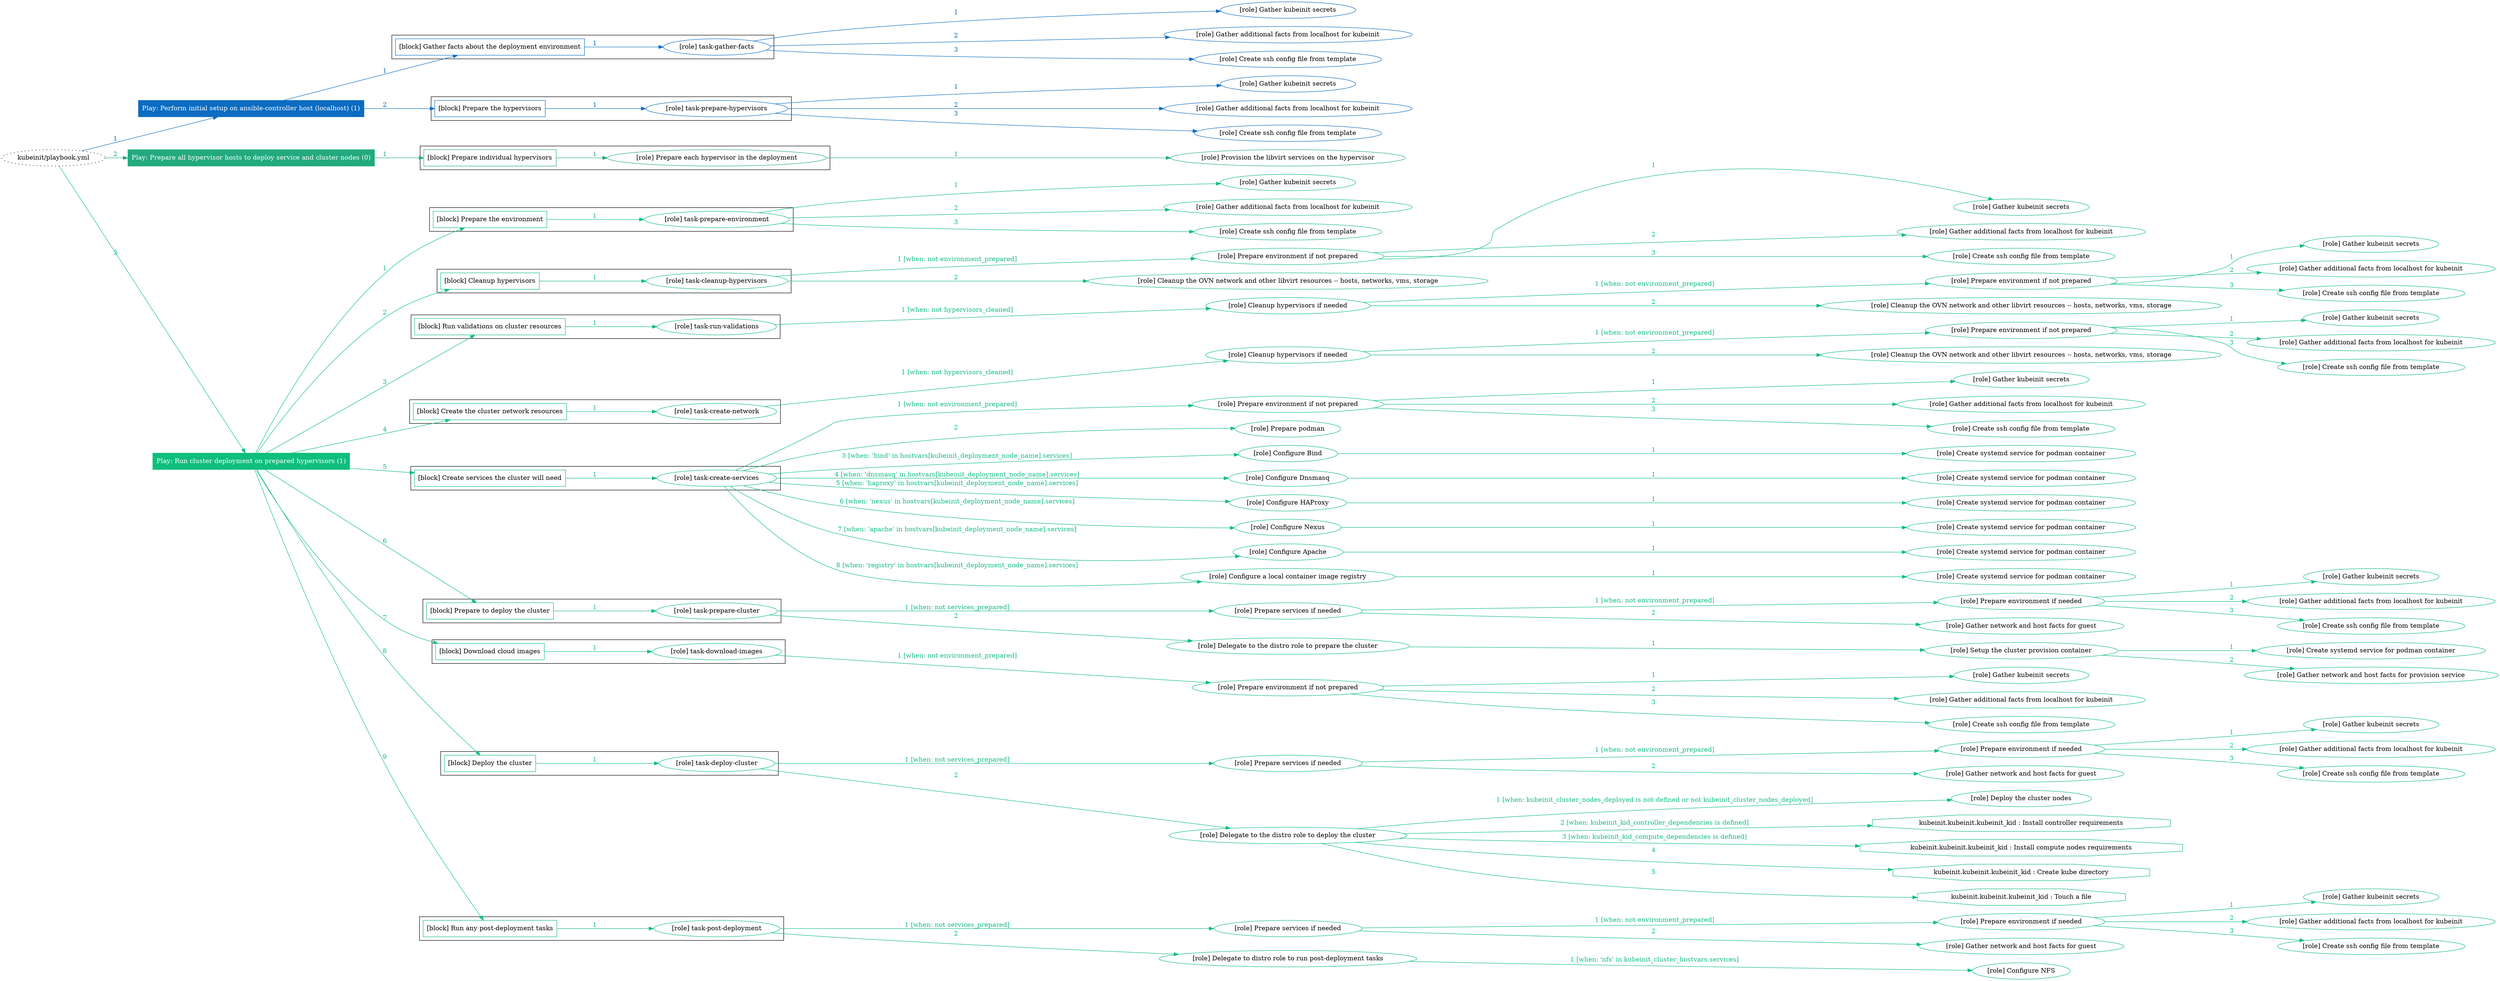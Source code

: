 digraph {
	graph [concentrate=true ordering=in rankdir=LR ratio=fill]
	edge [esep=5 sep=10]
	"kubeinit/playbook.yml" [URL="/home/runner/work/kubeinit/kubeinit/kubeinit/playbook.yml" id=playbook_f14eb1f1 style=dotted]
	play_48af3c39 [label="Play: Perform initial setup on ansible-controller host (localhost) (1)" URL="/home/runner/work/kubeinit/kubeinit/kubeinit/playbook.yml" color="#0b6cc1" fontcolor="#ffffff" id=play_48af3c39 shape=box style=filled tooltip=localhost]
	"kubeinit/playbook.yml" -> play_48af3c39 [label="1 " color="#0b6cc1" fontcolor="#0b6cc1" id=edge_6d6da45b labeltooltip="1 " tooltip="1 "]
	subgraph "Gather kubeinit secrets" {
		role_552d3a81 [label="[role] Gather kubeinit secrets" URL="/home/runner/.ansible/collections/ansible_collections/kubeinit/kubeinit/roles/kubeinit_prepare/tasks/gather_kubeinit_facts.yml" color="#0b6cc1" id=role_552d3a81 tooltip="Gather kubeinit secrets"]
	}
	subgraph "Gather additional facts from localhost for kubeinit" {
		role_bec39f4d [label="[role] Gather additional facts from localhost for kubeinit" URL="/home/runner/.ansible/collections/ansible_collections/kubeinit/kubeinit/roles/kubeinit_prepare/tasks/gather_kubeinit_facts.yml" color="#0b6cc1" id=role_bec39f4d tooltip="Gather additional facts from localhost for kubeinit"]
	}
	subgraph "Create ssh config file from template" {
		role_e557a1dc [label="[role] Create ssh config file from template" URL="/home/runner/.ansible/collections/ansible_collections/kubeinit/kubeinit/roles/kubeinit_prepare/tasks/gather_kubeinit_facts.yml" color="#0b6cc1" id=role_e557a1dc tooltip="Create ssh config file from template"]
	}
	subgraph "task-gather-facts" {
		role_39953e67 [label="[role] task-gather-facts" URL="/home/runner/work/kubeinit/kubeinit/kubeinit/playbook.yml" color="#0b6cc1" id=role_39953e67 tooltip="task-gather-facts"]
		role_39953e67 -> role_552d3a81 [label="1 " color="#0b6cc1" fontcolor="#0b6cc1" id=edge_35a3b4e6 labeltooltip="1 " tooltip="1 "]
		role_39953e67 -> role_bec39f4d [label="2 " color="#0b6cc1" fontcolor="#0b6cc1" id=edge_ab8dfa98 labeltooltip="2 " tooltip="2 "]
		role_39953e67 -> role_e557a1dc [label="3 " color="#0b6cc1" fontcolor="#0b6cc1" id=edge_471724c7 labeltooltip="3 " tooltip="3 "]
	}
	subgraph "Gather kubeinit secrets" {
		role_adbaeda9 [label="[role] Gather kubeinit secrets" URL="/home/runner/.ansible/collections/ansible_collections/kubeinit/kubeinit/roles/kubeinit_prepare/tasks/gather_kubeinit_facts.yml" color="#0b6cc1" id=role_adbaeda9 tooltip="Gather kubeinit secrets"]
	}
	subgraph "Gather additional facts from localhost for kubeinit" {
		role_aa76aba4 [label="[role] Gather additional facts from localhost for kubeinit" URL="/home/runner/.ansible/collections/ansible_collections/kubeinit/kubeinit/roles/kubeinit_prepare/tasks/gather_kubeinit_facts.yml" color="#0b6cc1" id=role_aa76aba4 tooltip="Gather additional facts from localhost for kubeinit"]
	}
	subgraph "Create ssh config file from template" {
		role_0e5ed97e [label="[role] Create ssh config file from template" URL="/home/runner/.ansible/collections/ansible_collections/kubeinit/kubeinit/roles/kubeinit_prepare/tasks/gather_kubeinit_facts.yml" color="#0b6cc1" id=role_0e5ed97e tooltip="Create ssh config file from template"]
	}
	subgraph "task-prepare-hypervisors" {
		role_bbb4166a [label="[role] task-prepare-hypervisors" URL="/home/runner/work/kubeinit/kubeinit/kubeinit/playbook.yml" color="#0b6cc1" id=role_bbb4166a tooltip="task-prepare-hypervisors"]
		role_bbb4166a -> role_adbaeda9 [label="1 " color="#0b6cc1" fontcolor="#0b6cc1" id=edge_614b5a1b labeltooltip="1 " tooltip="1 "]
		role_bbb4166a -> role_aa76aba4 [label="2 " color="#0b6cc1" fontcolor="#0b6cc1" id=edge_38879761 labeltooltip="2 " tooltip="2 "]
		role_bbb4166a -> role_0e5ed97e [label="3 " color="#0b6cc1" fontcolor="#0b6cc1" id=edge_d14663d6 labeltooltip="3 " tooltip="3 "]
	}
	subgraph "Play: Perform initial setup on ansible-controller host (localhost) (1)" {
		play_48af3c39 -> block_b9eae610 [label=1 color="#0b6cc1" fontcolor="#0b6cc1" id=edge_ec37f904 labeltooltip=1 tooltip=1]
		subgraph cluster_block_b9eae610 {
			block_b9eae610 [label="[block] Gather facts about the deployment environment" URL="/home/runner/work/kubeinit/kubeinit/kubeinit/playbook.yml" color="#0b6cc1" id=block_b9eae610 labeltooltip="Gather facts about the deployment environment" shape=box tooltip="Gather facts about the deployment environment"]
			block_b9eae610 -> role_39953e67 [label="1 " color="#0b6cc1" fontcolor="#0b6cc1" id=edge_7dfa8b52 labeltooltip="1 " tooltip="1 "]
		}
		play_48af3c39 -> block_46578445 [label=2 color="#0b6cc1" fontcolor="#0b6cc1" id=edge_1c68f332 labeltooltip=2 tooltip=2]
		subgraph cluster_block_46578445 {
			block_46578445 [label="[block] Prepare the hypervisors" URL="/home/runner/work/kubeinit/kubeinit/kubeinit/playbook.yml" color="#0b6cc1" id=block_46578445 labeltooltip="Prepare the hypervisors" shape=box tooltip="Prepare the hypervisors"]
			block_46578445 -> role_bbb4166a [label="1 " color="#0b6cc1" fontcolor="#0b6cc1" id=edge_d2da5189 labeltooltip="1 " tooltip="1 "]
		}
	}
	play_2e886056 [label="Play: Prepare all hypervisor hosts to deploy service and cluster nodes (0)" URL="/home/runner/work/kubeinit/kubeinit/kubeinit/playbook.yml" color="#22aa7e" fontcolor="#ffffff" id=play_2e886056 shape=box style=filled tooltip="Play: Prepare all hypervisor hosts to deploy service and cluster nodes (0)"]
	"kubeinit/playbook.yml" -> play_2e886056 [label="2 " color="#22aa7e" fontcolor="#22aa7e" id=edge_e0a6a0c9 labeltooltip="2 " tooltip="2 "]
	subgraph "Provision the libvirt services on the hypervisor" {
		role_b54f2f90 [label="[role] Provision the libvirt services on the hypervisor" URL="/home/runner/.ansible/collections/ansible_collections/kubeinit/kubeinit/roles/kubeinit_prepare/tasks/prepare_hypervisor.yml" color="#22aa7e" id=role_b54f2f90 tooltip="Provision the libvirt services on the hypervisor"]
	}
	subgraph "Prepare each hypervisor in the deployment" {
		role_d0e52ad6 [label="[role] Prepare each hypervisor in the deployment" URL="/home/runner/work/kubeinit/kubeinit/kubeinit/playbook.yml" color="#22aa7e" id=role_d0e52ad6 tooltip="Prepare each hypervisor in the deployment"]
		role_d0e52ad6 -> role_b54f2f90 [label="1 " color="#22aa7e" fontcolor="#22aa7e" id=edge_969763ea labeltooltip="1 " tooltip="1 "]
	}
	subgraph "Play: Prepare all hypervisor hosts to deploy service and cluster nodes (0)" {
		play_2e886056 -> block_13a3a65d [label=1 color="#22aa7e" fontcolor="#22aa7e" id=edge_f3ef7cdc labeltooltip=1 tooltip=1]
		subgraph cluster_block_13a3a65d {
			block_13a3a65d [label="[block] Prepare individual hypervisors" URL="/home/runner/work/kubeinit/kubeinit/kubeinit/playbook.yml" color="#22aa7e" id=block_13a3a65d labeltooltip="Prepare individual hypervisors" shape=box tooltip="Prepare individual hypervisors"]
			block_13a3a65d -> role_d0e52ad6 [label="1 " color="#22aa7e" fontcolor="#22aa7e" id=edge_672ff224 labeltooltip="1 " tooltip="1 "]
		}
	}
	play_2b02a682 [label="Play: Run cluster deployment on prepared hypervisors (1)" URL="/home/runner/work/kubeinit/kubeinit/kubeinit/playbook.yml" color="#0ebe7d" fontcolor="#ffffff" id=play_2b02a682 shape=box style=filled tooltip=localhost]
	"kubeinit/playbook.yml" -> play_2b02a682 [label="3 " color="#0ebe7d" fontcolor="#0ebe7d" id=edge_007fe13b labeltooltip="3 " tooltip="3 "]
	subgraph "Gather kubeinit secrets" {
		role_d329b011 [label="[role] Gather kubeinit secrets" URL="/home/runner/.ansible/collections/ansible_collections/kubeinit/kubeinit/roles/kubeinit_prepare/tasks/gather_kubeinit_facts.yml" color="#0ebe7d" id=role_d329b011 tooltip="Gather kubeinit secrets"]
	}
	subgraph "Gather additional facts from localhost for kubeinit" {
		role_a40b26e2 [label="[role] Gather additional facts from localhost for kubeinit" URL="/home/runner/.ansible/collections/ansible_collections/kubeinit/kubeinit/roles/kubeinit_prepare/tasks/gather_kubeinit_facts.yml" color="#0ebe7d" id=role_a40b26e2 tooltip="Gather additional facts from localhost for kubeinit"]
	}
	subgraph "Create ssh config file from template" {
		role_b9c8a4ae [label="[role] Create ssh config file from template" URL="/home/runner/.ansible/collections/ansible_collections/kubeinit/kubeinit/roles/kubeinit_prepare/tasks/gather_kubeinit_facts.yml" color="#0ebe7d" id=role_b9c8a4ae tooltip="Create ssh config file from template"]
	}
	subgraph "task-prepare-environment" {
		role_25f1e3f9 [label="[role] task-prepare-environment" URL="/home/runner/work/kubeinit/kubeinit/kubeinit/playbook.yml" color="#0ebe7d" id=role_25f1e3f9 tooltip="task-prepare-environment"]
		role_25f1e3f9 -> role_d329b011 [label="1 " color="#0ebe7d" fontcolor="#0ebe7d" id=edge_ee2057f3 labeltooltip="1 " tooltip="1 "]
		role_25f1e3f9 -> role_a40b26e2 [label="2 " color="#0ebe7d" fontcolor="#0ebe7d" id=edge_8207985d labeltooltip="2 " tooltip="2 "]
		role_25f1e3f9 -> role_b9c8a4ae [label="3 " color="#0ebe7d" fontcolor="#0ebe7d" id=edge_c8dfeff5 labeltooltip="3 " tooltip="3 "]
	}
	subgraph "Gather kubeinit secrets" {
		role_e22d4c45 [label="[role] Gather kubeinit secrets" URL="/home/runner/.ansible/collections/ansible_collections/kubeinit/kubeinit/roles/kubeinit_prepare/tasks/gather_kubeinit_facts.yml" color="#0ebe7d" id=role_e22d4c45 tooltip="Gather kubeinit secrets"]
	}
	subgraph "Gather additional facts from localhost for kubeinit" {
		role_ca1d4aef [label="[role] Gather additional facts from localhost for kubeinit" URL="/home/runner/.ansible/collections/ansible_collections/kubeinit/kubeinit/roles/kubeinit_prepare/tasks/gather_kubeinit_facts.yml" color="#0ebe7d" id=role_ca1d4aef tooltip="Gather additional facts from localhost for kubeinit"]
	}
	subgraph "Create ssh config file from template" {
		role_6c43b017 [label="[role] Create ssh config file from template" URL="/home/runner/.ansible/collections/ansible_collections/kubeinit/kubeinit/roles/kubeinit_prepare/tasks/gather_kubeinit_facts.yml" color="#0ebe7d" id=role_6c43b017 tooltip="Create ssh config file from template"]
	}
	subgraph "Prepare environment if not prepared" {
		role_8a70a18d [label="[role] Prepare environment if not prepared" URL="/home/runner/.ansible/collections/ansible_collections/kubeinit/kubeinit/roles/kubeinit_prepare/tasks/cleanup_hypervisors.yml" color="#0ebe7d" id=role_8a70a18d tooltip="Prepare environment if not prepared"]
		role_8a70a18d -> role_e22d4c45 [label="1 " color="#0ebe7d" fontcolor="#0ebe7d" id=edge_cee9d5e4 labeltooltip="1 " tooltip="1 "]
		role_8a70a18d -> role_ca1d4aef [label="2 " color="#0ebe7d" fontcolor="#0ebe7d" id=edge_ba90cfe2 labeltooltip="2 " tooltip="2 "]
		role_8a70a18d -> role_6c43b017 [label="3 " color="#0ebe7d" fontcolor="#0ebe7d" id=edge_b1bb99fa labeltooltip="3 " tooltip="3 "]
	}
	subgraph "Cleanup the OVN network and other libvirt resources -- hosts, networks, vms, storage" {
		role_42339666 [label="[role] Cleanup the OVN network and other libvirt resources -- hosts, networks, vms, storage" URL="/home/runner/.ansible/collections/ansible_collections/kubeinit/kubeinit/roles/kubeinit_prepare/tasks/cleanup_hypervisors.yml" color="#0ebe7d" id=role_42339666 tooltip="Cleanup the OVN network and other libvirt resources -- hosts, networks, vms, storage"]
	}
	subgraph "task-cleanup-hypervisors" {
		role_6ebc406d [label="[role] task-cleanup-hypervisors" URL="/home/runner/work/kubeinit/kubeinit/kubeinit/playbook.yml" color="#0ebe7d" id=role_6ebc406d tooltip="task-cleanup-hypervisors"]
		role_6ebc406d -> role_8a70a18d [label="1 [when: not environment_prepared]" color="#0ebe7d" fontcolor="#0ebe7d" id=edge_393982d8 labeltooltip="1 [when: not environment_prepared]" tooltip="1 [when: not environment_prepared]"]
		role_6ebc406d -> role_42339666 [label="2 " color="#0ebe7d" fontcolor="#0ebe7d" id=edge_945a2b07 labeltooltip="2 " tooltip="2 "]
	}
	subgraph "Gather kubeinit secrets" {
		role_7278956d [label="[role] Gather kubeinit secrets" URL="/home/runner/.ansible/collections/ansible_collections/kubeinit/kubeinit/roles/kubeinit_prepare/tasks/gather_kubeinit_facts.yml" color="#0ebe7d" id=role_7278956d tooltip="Gather kubeinit secrets"]
	}
	subgraph "Gather additional facts from localhost for kubeinit" {
		role_fabd4686 [label="[role] Gather additional facts from localhost for kubeinit" URL="/home/runner/.ansible/collections/ansible_collections/kubeinit/kubeinit/roles/kubeinit_prepare/tasks/gather_kubeinit_facts.yml" color="#0ebe7d" id=role_fabd4686 tooltip="Gather additional facts from localhost for kubeinit"]
	}
	subgraph "Create ssh config file from template" {
		role_4888cc5e [label="[role] Create ssh config file from template" URL="/home/runner/.ansible/collections/ansible_collections/kubeinit/kubeinit/roles/kubeinit_prepare/tasks/gather_kubeinit_facts.yml" color="#0ebe7d" id=role_4888cc5e tooltip="Create ssh config file from template"]
	}
	subgraph "Prepare environment if not prepared" {
		role_6451818e [label="[role] Prepare environment if not prepared" URL="/home/runner/.ansible/collections/ansible_collections/kubeinit/kubeinit/roles/kubeinit_prepare/tasks/cleanup_hypervisors.yml" color="#0ebe7d" id=role_6451818e tooltip="Prepare environment if not prepared"]
		role_6451818e -> role_7278956d [label="1 " color="#0ebe7d" fontcolor="#0ebe7d" id=edge_10b1d29f labeltooltip="1 " tooltip="1 "]
		role_6451818e -> role_fabd4686 [label="2 " color="#0ebe7d" fontcolor="#0ebe7d" id=edge_adfb82f6 labeltooltip="2 " tooltip="2 "]
		role_6451818e -> role_4888cc5e [label="3 " color="#0ebe7d" fontcolor="#0ebe7d" id=edge_49645927 labeltooltip="3 " tooltip="3 "]
	}
	subgraph "Cleanup the OVN network and other libvirt resources -- hosts, networks, vms, storage" {
		role_f3885788 [label="[role] Cleanup the OVN network and other libvirt resources -- hosts, networks, vms, storage" URL="/home/runner/.ansible/collections/ansible_collections/kubeinit/kubeinit/roles/kubeinit_prepare/tasks/cleanup_hypervisors.yml" color="#0ebe7d" id=role_f3885788 tooltip="Cleanup the OVN network and other libvirt resources -- hosts, networks, vms, storage"]
	}
	subgraph "Cleanup hypervisors if needed" {
		role_aa9cb26e [label="[role] Cleanup hypervisors if needed" URL="/home/runner/.ansible/collections/ansible_collections/kubeinit/kubeinit/roles/kubeinit_validations/tasks/main.yml" color="#0ebe7d" id=role_aa9cb26e tooltip="Cleanup hypervisors if needed"]
		role_aa9cb26e -> role_6451818e [label="1 [when: not environment_prepared]" color="#0ebe7d" fontcolor="#0ebe7d" id=edge_695363b6 labeltooltip="1 [when: not environment_prepared]" tooltip="1 [when: not environment_prepared]"]
		role_aa9cb26e -> role_f3885788 [label="2 " color="#0ebe7d" fontcolor="#0ebe7d" id=edge_887e796a labeltooltip="2 " tooltip="2 "]
	}
	subgraph "task-run-validations" {
		role_eaf00330 [label="[role] task-run-validations" URL="/home/runner/work/kubeinit/kubeinit/kubeinit/playbook.yml" color="#0ebe7d" id=role_eaf00330 tooltip="task-run-validations"]
		role_eaf00330 -> role_aa9cb26e [label="1 [when: not hypervisors_cleaned]" color="#0ebe7d" fontcolor="#0ebe7d" id=edge_ebf55e36 labeltooltip="1 [when: not hypervisors_cleaned]" tooltip="1 [when: not hypervisors_cleaned]"]
	}
	subgraph "Gather kubeinit secrets" {
		role_4cc755c5 [label="[role] Gather kubeinit secrets" URL="/home/runner/.ansible/collections/ansible_collections/kubeinit/kubeinit/roles/kubeinit_prepare/tasks/gather_kubeinit_facts.yml" color="#0ebe7d" id=role_4cc755c5 tooltip="Gather kubeinit secrets"]
	}
	subgraph "Gather additional facts from localhost for kubeinit" {
		role_056dcfe4 [label="[role] Gather additional facts from localhost for kubeinit" URL="/home/runner/.ansible/collections/ansible_collections/kubeinit/kubeinit/roles/kubeinit_prepare/tasks/gather_kubeinit_facts.yml" color="#0ebe7d" id=role_056dcfe4 tooltip="Gather additional facts from localhost for kubeinit"]
	}
	subgraph "Create ssh config file from template" {
		role_bbdea101 [label="[role] Create ssh config file from template" URL="/home/runner/.ansible/collections/ansible_collections/kubeinit/kubeinit/roles/kubeinit_prepare/tasks/gather_kubeinit_facts.yml" color="#0ebe7d" id=role_bbdea101 tooltip="Create ssh config file from template"]
	}
	subgraph "Prepare environment if not prepared" {
		role_4e507389 [label="[role] Prepare environment if not prepared" URL="/home/runner/.ansible/collections/ansible_collections/kubeinit/kubeinit/roles/kubeinit_prepare/tasks/cleanup_hypervisors.yml" color="#0ebe7d" id=role_4e507389 tooltip="Prepare environment if not prepared"]
		role_4e507389 -> role_4cc755c5 [label="1 " color="#0ebe7d" fontcolor="#0ebe7d" id=edge_49bd6aea labeltooltip="1 " tooltip="1 "]
		role_4e507389 -> role_056dcfe4 [label="2 " color="#0ebe7d" fontcolor="#0ebe7d" id=edge_d01d110f labeltooltip="2 " tooltip="2 "]
		role_4e507389 -> role_bbdea101 [label="3 " color="#0ebe7d" fontcolor="#0ebe7d" id=edge_dd4daadb labeltooltip="3 " tooltip="3 "]
	}
	subgraph "Cleanup the OVN network and other libvirt resources -- hosts, networks, vms, storage" {
		role_0ff24ca3 [label="[role] Cleanup the OVN network and other libvirt resources -- hosts, networks, vms, storage" URL="/home/runner/.ansible/collections/ansible_collections/kubeinit/kubeinit/roles/kubeinit_prepare/tasks/cleanup_hypervisors.yml" color="#0ebe7d" id=role_0ff24ca3 tooltip="Cleanup the OVN network and other libvirt resources -- hosts, networks, vms, storage"]
	}
	subgraph "Cleanup hypervisors if needed" {
		role_f074ea12 [label="[role] Cleanup hypervisors if needed" URL="/home/runner/.ansible/collections/ansible_collections/kubeinit/kubeinit/roles/kubeinit_libvirt/tasks/create_network.yml" color="#0ebe7d" id=role_f074ea12 tooltip="Cleanup hypervisors if needed"]
		role_f074ea12 -> role_4e507389 [label="1 [when: not environment_prepared]" color="#0ebe7d" fontcolor="#0ebe7d" id=edge_a3a52dd0 labeltooltip="1 [when: not environment_prepared]" tooltip="1 [when: not environment_prepared]"]
		role_f074ea12 -> role_0ff24ca3 [label="2 " color="#0ebe7d" fontcolor="#0ebe7d" id=edge_97b9b2ff labeltooltip="2 " tooltip="2 "]
	}
	subgraph "task-create-network" {
		role_69987efd [label="[role] task-create-network" URL="/home/runner/work/kubeinit/kubeinit/kubeinit/playbook.yml" color="#0ebe7d" id=role_69987efd tooltip="task-create-network"]
		role_69987efd -> role_f074ea12 [label="1 [when: not hypervisors_cleaned]" color="#0ebe7d" fontcolor="#0ebe7d" id=edge_718976df labeltooltip="1 [when: not hypervisors_cleaned]" tooltip="1 [when: not hypervisors_cleaned]"]
	}
	subgraph "Gather kubeinit secrets" {
		role_a7d538b7 [label="[role] Gather kubeinit secrets" URL="/home/runner/.ansible/collections/ansible_collections/kubeinit/kubeinit/roles/kubeinit_prepare/tasks/gather_kubeinit_facts.yml" color="#0ebe7d" id=role_a7d538b7 tooltip="Gather kubeinit secrets"]
	}
	subgraph "Gather additional facts from localhost for kubeinit" {
		role_0ca175e2 [label="[role] Gather additional facts from localhost for kubeinit" URL="/home/runner/.ansible/collections/ansible_collections/kubeinit/kubeinit/roles/kubeinit_prepare/tasks/gather_kubeinit_facts.yml" color="#0ebe7d" id=role_0ca175e2 tooltip="Gather additional facts from localhost for kubeinit"]
	}
	subgraph "Create ssh config file from template" {
		role_2b94fe47 [label="[role] Create ssh config file from template" URL="/home/runner/.ansible/collections/ansible_collections/kubeinit/kubeinit/roles/kubeinit_prepare/tasks/gather_kubeinit_facts.yml" color="#0ebe7d" id=role_2b94fe47 tooltip="Create ssh config file from template"]
	}
	subgraph "Prepare environment if not prepared" {
		role_c9151a0e [label="[role] Prepare environment if not prepared" URL="/home/runner/.ansible/collections/ansible_collections/kubeinit/kubeinit/roles/kubeinit_services/tasks/main.yml" color="#0ebe7d" id=role_c9151a0e tooltip="Prepare environment if not prepared"]
		role_c9151a0e -> role_a7d538b7 [label="1 " color="#0ebe7d" fontcolor="#0ebe7d" id=edge_e5444d4d labeltooltip="1 " tooltip="1 "]
		role_c9151a0e -> role_0ca175e2 [label="2 " color="#0ebe7d" fontcolor="#0ebe7d" id=edge_876e25c9 labeltooltip="2 " tooltip="2 "]
		role_c9151a0e -> role_2b94fe47 [label="3 " color="#0ebe7d" fontcolor="#0ebe7d" id=edge_19f2fae1 labeltooltip="3 " tooltip="3 "]
	}
	subgraph "Prepare podman" {
		role_49696637 [label="[role] Prepare podman" URL="/home/runner/.ansible/collections/ansible_collections/kubeinit/kubeinit/roles/kubeinit_services/tasks/00_create_service_pod.yml" color="#0ebe7d" id=role_49696637 tooltip="Prepare podman"]
	}
	subgraph "Create systemd service for podman container" {
		role_6fa54f41 [label="[role] Create systemd service for podman container" URL="/home/runner/.ansible/collections/ansible_collections/kubeinit/kubeinit/roles/kubeinit_bind/tasks/main.yml" color="#0ebe7d" id=role_6fa54f41 tooltip="Create systemd service for podman container"]
	}
	subgraph "Configure Bind" {
		role_cfbd55c3 [label="[role] Configure Bind" URL="/home/runner/.ansible/collections/ansible_collections/kubeinit/kubeinit/roles/kubeinit_services/tasks/start_services_containers.yml" color="#0ebe7d" id=role_cfbd55c3 tooltip="Configure Bind"]
		role_cfbd55c3 -> role_6fa54f41 [label="1 " color="#0ebe7d" fontcolor="#0ebe7d" id=edge_b0e5b43c labeltooltip="1 " tooltip="1 "]
	}
	subgraph "Create systemd service for podman container" {
		role_f0fedf14 [label="[role] Create systemd service for podman container" URL="/home/runner/.ansible/collections/ansible_collections/kubeinit/kubeinit/roles/kubeinit_dnsmasq/tasks/main.yml" color="#0ebe7d" id=role_f0fedf14 tooltip="Create systemd service for podman container"]
	}
	subgraph "Configure Dnsmasq" {
		role_ca857401 [label="[role] Configure Dnsmasq" URL="/home/runner/.ansible/collections/ansible_collections/kubeinit/kubeinit/roles/kubeinit_services/tasks/start_services_containers.yml" color="#0ebe7d" id=role_ca857401 tooltip="Configure Dnsmasq"]
		role_ca857401 -> role_f0fedf14 [label="1 " color="#0ebe7d" fontcolor="#0ebe7d" id=edge_558b6627 labeltooltip="1 " tooltip="1 "]
	}
	subgraph "Create systemd service for podman container" {
		role_ac6485a5 [label="[role] Create systemd service for podman container" URL="/home/runner/.ansible/collections/ansible_collections/kubeinit/kubeinit/roles/kubeinit_haproxy/tasks/main.yml" color="#0ebe7d" id=role_ac6485a5 tooltip="Create systemd service for podman container"]
	}
	subgraph "Configure HAProxy" {
		role_ab39af63 [label="[role] Configure HAProxy" URL="/home/runner/.ansible/collections/ansible_collections/kubeinit/kubeinit/roles/kubeinit_services/tasks/start_services_containers.yml" color="#0ebe7d" id=role_ab39af63 tooltip="Configure HAProxy"]
		role_ab39af63 -> role_ac6485a5 [label="1 " color="#0ebe7d" fontcolor="#0ebe7d" id=edge_4fce2a25 labeltooltip="1 " tooltip="1 "]
	}
	subgraph "Create systemd service for podman container" {
		role_5e53fe0a [label="[role] Create systemd service for podman container" URL="/home/runner/.ansible/collections/ansible_collections/kubeinit/kubeinit/roles/kubeinit_nexus/tasks/main.yml" color="#0ebe7d" id=role_5e53fe0a tooltip="Create systemd service for podman container"]
	}
	subgraph "Configure Nexus" {
		role_e13b3b74 [label="[role] Configure Nexus" URL="/home/runner/.ansible/collections/ansible_collections/kubeinit/kubeinit/roles/kubeinit_services/tasks/start_services_containers.yml" color="#0ebe7d" id=role_e13b3b74 tooltip="Configure Nexus"]
		role_e13b3b74 -> role_5e53fe0a [label="1 " color="#0ebe7d" fontcolor="#0ebe7d" id=edge_b4727fe1 labeltooltip="1 " tooltip="1 "]
	}
	subgraph "Create systemd service for podman container" {
		role_ff6f0724 [label="[role] Create systemd service for podman container" URL="/home/runner/.ansible/collections/ansible_collections/kubeinit/kubeinit/roles/kubeinit_apache/tasks/main.yml" color="#0ebe7d" id=role_ff6f0724 tooltip="Create systemd service for podman container"]
	}
	subgraph "Configure Apache" {
		role_ab828a23 [label="[role] Configure Apache" URL="/home/runner/.ansible/collections/ansible_collections/kubeinit/kubeinit/roles/kubeinit_services/tasks/start_services_containers.yml" color="#0ebe7d" id=role_ab828a23 tooltip="Configure Apache"]
		role_ab828a23 -> role_ff6f0724 [label="1 " color="#0ebe7d" fontcolor="#0ebe7d" id=edge_c49b122a labeltooltip="1 " tooltip="1 "]
	}
	subgraph "Create systemd service for podman container" {
		role_f220b220 [label="[role] Create systemd service for podman container" URL="/home/runner/.ansible/collections/ansible_collections/kubeinit/kubeinit/roles/kubeinit_registry/tasks/main.yml" color="#0ebe7d" id=role_f220b220 tooltip="Create systemd service for podman container"]
	}
	subgraph "Configure a local container image registry" {
		role_59785d21 [label="[role] Configure a local container image registry" URL="/home/runner/.ansible/collections/ansible_collections/kubeinit/kubeinit/roles/kubeinit_services/tasks/start_services_containers.yml" color="#0ebe7d" id=role_59785d21 tooltip="Configure a local container image registry"]
		role_59785d21 -> role_f220b220 [label="1 " color="#0ebe7d" fontcolor="#0ebe7d" id=edge_106ff177 labeltooltip="1 " tooltip="1 "]
	}
	subgraph "task-create-services" {
		role_45a43f66 [label="[role] task-create-services" URL="/home/runner/work/kubeinit/kubeinit/kubeinit/playbook.yml" color="#0ebe7d" id=role_45a43f66 tooltip="task-create-services"]
		role_45a43f66 -> role_c9151a0e [label="1 [when: not environment_prepared]" color="#0ebe7d" fontcolor="#0ebe7d" id=edge_bc2d5ffa labeltooltip="1 [when: not environment_prepared]" tooltip="1 [when: not environment_prepared]"]
		role_45a43f66 -> role_49696637 [label="2 " color="#0ebe7d" fontcolor="#0ebe7d" id=edge_790231b2 labeltooltip="2 " tooltip="2 "]
		role_45a43f66 -> role_cfbd55c3 [label="3 [when: 'bind' in hostvars[kubeinit_deployment_node_name].services]" color="#0ebe7d" fontcolor="#0ebe7d" id=edge_9dee468a labeltooltip="3 [when: 'bind' in hostvars[kubeinit_deployment_node_name].services]" tooltip="3 [when: 'bind' in hostvars[kubeinit_deployment_node_name].services]"]
		role_45a43f66 -> role_ca857401 [label="4 [when: 'dnsmasq' in hostvars[kubeinit_deployment_node_name].services]" color="#0ebe7d" fontcolor="#0ebe7d" id=edge_1d408f53 labeltooltip="4 [when: 'dnsmasq' in hostvars[kubeinit_deployment_node_name].services]" tooltip="4 [when: 'dnsmasq' in hostvars[kubeinit_deployment_node_name].services]"]
		role_45a43f66 -> role_ab39af63 [label="5 [when: 'haproxy' in hostvars[kubeinit_deployment_node_name].services]" color="#0ebe7d" fontcolor="#0ebe7d" id=edge_783758ae labeltooltip="5 [when: 'haproxy' in hostvars[kubeinit_deployment_node_name].services]" tooltip="5 [when: 'haproxy' in hostvars[kubeinit_deployment_node_name].services]"]
		role_45a43f66 -> role_e13b3b74 [label="6 [when: 'nexus' in hostvars[kubeinit_deployment_node_name].services]" color="#0ebe7d" fontcolor="#0ebe7d" id=edge_6381bc92 labeltooltip="6 [when: 'nexus' in hostvars[kubeinit_deployment_node_name].services]" tooltip="6 [when: 'nexus' in hostvars[kubeinit_deployment_node_name].services]"]
		role_45a43f66 -> role_ab828a23 [label="7 [when: 'apache' in hostvars[kubeinit_deployment_node_name].services]" color="#0ebe7d" fontcolor="#0ebe7d" id=edge_93a2ac5e labeltooltip="7 [when: 'apache' in hostvars[kubeinit_deployment_node_name].services]" tooltip="7 [when: 'apache' in hostvars[kubeinit_deployment_node_name].services]"]
		role_45a43f66 -> role_59785d21 [label="8 [when: 'registry' in hostvars[kubeinit_deployment_node_name].services]" color="#0ebe7d" fontcolor="#0ebe7d" id=edge_15385fa8 labeltooltip="8 [when: 'registry' in hostvars[kubeinit_deployment_node_name].services]" tooltip="8 [when: 'registry' in hostvars[kubeinit_deployment_node_name].services]"]
	}
	subgraph "Gather kubeinit secrets" {
		role_c5df90fe [label="[role] Gather kubeinit secrets" URL="/home/runner/.ansible/collections/ansible_collections/kubeinit/kubeinit/roles/kubeinit_prepare/tasks/gather_kubeinit_facts.yml" color="#0ebe7d" id=role_c5df90fe tooltip="Gather kubeinit secrets"]
	}
	subgraph "Gather additional facts from localhost for kubeinit" {
		role_b5f1ab67 [label="[role] Gather additional facts from localhost for kubeinit" URL="/home/runner/.ansible/collections/ansible_collections/kubeinit/kubeinit/roles/kubeinit_prepare/tasks/gather_kubeinit_facts.yml" color="#0ebe7d" id=role_b5f1ab67 tooltip="Gather additional facts from localhost for kubeinit"]
	}
	subgraph "Create ssh config file from template" {
		role_9075d16c [label="[role] Create ssh config file from template" URL="/home/runner/.ansible/collections/ansible_collections/kubeinit/kubeinit/roles/kubeinit_prepare/tasks/gather_kubeinit_facts.yml" color="#0ebe7d" id=role_9075d16c tooltip="Create ssh config file from template"]
	}
	subgraph "Prepare environment if needed" {
		role_b2f59d64 [label="[role] Prepare environment if needed" URL="/home/runner/.ansible/collections/ansible_collections/kubeinit/kubeinit/roles/kubeinit_services/tasks/prepare_services.yml" color="#0ebe7d" id=role_b2f59d64 tooltip="Prepare environment if needed"]
		role_b2f59d64 -> role_c5df90fe [label="1 " color="#0ebe7d" fontcolor="#0ebe7d" id=edge_560cb9c2 labeltooltip="1 " tooltip="1 "]
		role_b2f59d64 -> role_b5f1ab67 [label="2 " color="#0ebe7d" fontcolor="#0ebe7d" id=edge_736d4bdf labeltooltip="2 " tooltip="2 "]
		role_b2f59d64 -> role_9075d16c [label="3 " color="#0ebe7d" fontcolor="#0ebe7d" id=edge_7cf18ed7 labeltooltip="3 " tooltip="3 "]
	}
	subgraph "Gather network and host facts for guest" {
		role_34ae4e4b [label="[role] Gather network and host facts for guest" URL="/home/runner/.ansible/collections/ansible_collections/kubeinit/kubeinit/roles/kubeinit_services/tasks/prepare_services.yml" color="#0ebe7d" id=role_34ae4e4b tooltip="Gather network and host facts for guest"]
	}
	subgraph "Prepare services if needed" {
		role_256a732d [label="[role] Prepare services if needed" URL="/home/runner/.ansible/collections/ansible_collections/kubeinit/kubeinit/roles/kubeinit_prepare/tasks/prepare_cluster.yml" color="#0ebe7d" id=role_256a732d tooltip="Prepare services if needed"]
		role_256a732d -> role_b2f59d64 [label="1 [when: not environment_prepared]" color="#0ebe7d" fontcolor="#0ebe7d" id=edge_4fc9766f labeltooltip="1 [when: not environment_prepared]" tooltip="1 [when: not environment_prepared]"]
		role_256a732d -> role_34ae4e4b [label="2 " color="#0ebe7d" fontcolor="#0ebe7d" id=edge_67cb0523 labeltooltip="2 " tooltip="2 "]
	}
	subgraph "Create systemd service for podman container" {
		role_90dbbdb9 [label="[role] Create systemd service for podman container" URL="/home/runner/.ansible/collections/ansible_collections/kubeinit/kubeinit/roles/kubeinit_services/tasks/create_provision_container.yml" color="#0ebe7d" id=role_90dbbdb9 tooltip="Create systemd service for podman container"]
	}
	subgraph "Gather network and host facts for provision service" {
		role_363461a9 [label="[role] Gather network and host facts for provision service" URL="/home/runner/.ansible/collections/ansible_collections/kubeinit/kubeinit/roles/kubeinit_services/tasks/create_provision_container.yml" color="#0ebe7d" id=role_363461a9 tooltip="Gather network and host facts for provision service"]
	}
	subgraph "Setup the cluster provision container" {
		role_f0a89522 [label="[role] Setup the cluster provision container" URL="/home/runner/.ansible/collections/ansible_collections/kubeinit/kubeinit/roles/kubeinit_kid/tasks/prepare_cluster.yml" color="#0ebe7d" id=role_f0a89522 tooltip="Setup the cluster provision container"]
		role_f0a89522 -> role_90dbbdb9 [label="1 " color="#0ebe7d" fontcolor="#0ebe7d" id=edge_7662877b labeltooltip="1 " tooltip="1 "]
		role_f0a89522 -> role_363461a9 [label="2 " color="#0ebe7d" fontcolor="#0ebe7d" id=edge_449d9720 labeltooltip="2 " tooltip="2 "]
	}
	subgraph "Delegate to the distro role to prepare the cluster" {
		role_737d7016 [label="[role] Delegate to the distro role to prepare the cluster" URL="/home/runner/.ansible/collections/ansible_collections/kubeinit/kubeinit/roles/kubeinit_prepare/tasks/prepare_cluster.yml" color="#0ebe7d" id=role_737d7016 tooltip="Delegate to the distro role to prepare the cluster"]
		role_737d7016 -> role_f0a89522 [label="1 " color="#0ebe7d" fontcolor="#0ebe7d" id=edge_bc90ed15 labeltooltip="1 " tooltip="1 "]
	}
	subgraph "task-prepare-cluster" {
		role_422a9dbb [label="[role] task-prepare-cluster" URL="/home/runner/work/kubeinit/kubeinit/kubeinit/playbook.yml" color="#0ebe7d" id=role_422a9dbb tooltip="task-prepare-cluster"]
		role_422a9dbb -> role_256a732d [label="1 [when: not services_prepared]" color="#0ebe7d" fontcolor="#0ebe7d" id=edge_e0bd8687 labeltooltip="1 [when: not services_prepared]" tooltip="1 [when: not services_prepared]"]
		role_422a9dbb -> role_737d7016 [label="2 " color="#0ebe7d" fontcolor="#0ebe7d" id=edge_1865df7f labeltooltip="2 " tooltip="2 "]
	}
	subgraph "Gather kubeinit secrets" {
		role_ac951ad0 [label="[role] Gather kubeinit secrets" URL="/home/runner/.ansible/collections/ansible_collections/kubeinit/kubeinit/roles/kubeinit_prepare/tasks/gather_kubeinit_facts.yml" color="#0ebe7d" id=role_ac951ad0 tooltip="Gather kubeinit secrets"]
	}
	subgraph "Gather additional facts from localhost for kubeinit" {
		role_61b2c01e [label="[role] Gather additional facts from localhost for kubeinit" URL="/home/runner/.ansible/collections/ansible_collections/kubeinit/kubeinit/roles/kubeinit_prepare/tasks/gather_kubeinit_facts.yml" color="#0ebe7d" id=role_61b2c01e tooltip="Gather additional facts from localhost for kubeinit"]
	}
	subgraph "Create ssh config file from template" {
		role_ffba4896 [label="[role] Create ssh config file from template" URL="/home/runner/.ansible/collections/ansible_collections/kubeinit/kubeinit/roles/kubeinit_prepare/tasks/gather_kubeinit_facts.yml" color="#0ebe7d" id=role_ffba4896 tooltip="Create ssh config file from template"]
	}
	subgraph "Prepare environment if not prepared" {
		role_de1aa0ff [label="[role] Prepare environment if not prepared" URL="/home/runner/.ansible/collections/ansible_collections/kubeinit/kubeinit/roles/kubeinit_libvirt/tasks/download_cloud_images.yml" color="#0ebe7d" id=role_de1aa0ff tooltip="Prepare environment if not prepared"]
		role_de1aa0ff -> role_ac951ad0 [label="1 " color="#0ebe7d" fontcolor="#0ebe7d" id=edge_cc96c205 labeltooltip="1 " tooltip="1 "]
		role_de1aa0ff -> role_61b2c01e [label="2 " color="#0ebe7d" fontcolor="#0ebe7d" id=edge_3cd3c25d labeltooltip="2 " tooltip="2 "]
		role_de1aa0ff -> role_ffba4896 [label="3 " color="#0ebe7d" fontcolor="#0ebe7d" id=edge_b1533811 labeltooltip="3 " tooltip="3 "]
	}
	subgraph "task-download-images" {
		role_ecd72106 [label="[role] task-download-images" URL="/home/runner/work/kubeinit/kubeinit/kubeinit/playbook.yml" color="#0ebe7d" id=role_ecd72106 tooltip="task-download-images"]
		role_ecd72106 -> role_de1aa0ff [label="1 [when: not environment_prepared]" color="#0ebe7d" fontcolor="#0ebe7d" id=edge_a71366e8 labeltooltip="1 [when: not environment_prepared]" tooltip="1 [when: not environment_prepared]"]
	}
	subgraph "Gather kubeinit secrets" {
		role_8ec6081c [label="[role] Gather kubeinit secrets" URL="/home/runner/.ansible/collections/ansible_collections/kubeinit/kubeinit/roles/kubeinit_prepare/tasks/gather_kubeinit_facts.yml" color="#0ebe7d" id=role_8ec6081c tooltip="Gather kubeinit secrets"]
	}
	subgraph "Gather additional facts from localhost for kubeinit" {
		role_6f766279 [label="[role] Gather additional facts from localhost for kubeinit" URL="/home/runner/.ansible/collections/ansible_collections/kubeinit/kubeinit/roles/kubeinit_prepare/tasks/gather_kubeinit_facts.yml" color="#0ebe7d" id=role_6f766279 tooltip="Gather additional facts from localhost for kubeinit"]
	}
	subgraph "Create ssh config file from template" {
		role_d50968d0 [label="[role] Create ssh config file from template" URL="/home/runner/.ansible/collections/ansible_collections/kubeinit/kubeinit/roles/kubeinit_prepare/tasks/gather_kubeinit_facts.yml" color="#0ebe7d" id=role_d50968d0 tooltip="Create ssh config file from template"]
	}
	subgraph "Prepare environment if needed" {
		role_00bf3cce [label="[role] Prepare environment if needed" URL="/home/runner/.ansible/collections/ansible_collections/kubeinit/kubeinit/roles/kubeinit_services/tasks/prepare_services.yml" color="#0ebe7d" id=role_00bf3cce tooltip="Prepare environment if needed"]
		role_00bf3cce -> role_8ec6081c [label="1 " color="#0ebe7d" fontcolor="#0ebe7d" id=edge_34e797a0 labeltooltip="1 " tooltip="1 "]
		role_00bf3cce -> role_6f766279 [label="2 " color="#0ebe7d" fontcolor="#0ebe7d" id=edge_da897e01 labeltooltip="2 " tooltip="2 "]
		role_00bf3cce -> role_d50968d0 [label="3 " color="#0ebe7d" fontcolor="#0ebe7d" id=edge_2855c076 labeltooltip="3 " tooltip="3 "]
	}
	subgraph "Gather network and host facts for guest" {
		role_e0b3b164 [label="[role] Gather network and host facts for guest" URL="/home/runner/.ansible/collections/ansible_collections/kubeinit/kubeinit/roles/kubeinit_services/tasks/prepare_services.yml" color="#0ebe7d" id=role_e0b3b164 tooltip="Gather network and host facts for guest"]
	}
	subgraph "Prepare services if needed" {
		role_ae97ad9f [label="[role] Prepare services if needed" URL="/home/runner/.ansible/collections/ansible_collections/kubeinit/kubeinit/roles/kubeinit_prepare/tasks/deploy_cluster.yml" color="#0ebe7d" id=role_ae97ad9f tooltip="Prepare services if needed"]
		role_ae97ad9f -> role_00bf3cce [label="1 [when: not environment_prepared]" color="#0ebe7d" fontcolor="#0ebe7d" id=edge_c53a50bd labeltooltip="1 [when: not environment_prepared]" tooltip="1 [when: not environment_prepared]"]
		role_ae97ad9f -> role_e0b3b164 [label="2 " color="#0ebe7d" fontcolor="#0ebe7d" id=edge_08691371 labeltooltip="2 " tooltip="2 "]
	}
	subgraph "Deploy the cluster nodes" {
		role_759de0ce [label="[role] Deploy the cluster nodes" URL="/home/runner/.ansible/collections/ansible_collections/kubeinit/kubeinit/roles/kubeinit_kid/tasks/main.yml" color="#0ebe7d" id=role_759de0ce tooltip="Deploy the cluster nodes"]
	}
	subgraph "Delegate to the distro role to deploy the cluster" {
		role_40bc3955 [label="[role] Delegate to the distro role to deploy the cluster" URL="/home/runner/.ansible/collections/ansible_collections/kubeinit/kubeinit/roles/kubeinit_prepare/tasks/deploy_cluster.yml" color="#0ebe7d" id=role_40bc3955 tooltip="Delegate to the distro role to deploy the cluster"]
		role_40bc3955 -> role_759de0ce [label="1 [when: kubeinit_cluster_nodes_deployed is not defined or not kubeinit_cluster_nodes_deployed]" color="#0ebe7d" fontcolor="#0ebe7d" id=edge_857d605e labeltooltip="1 [when: kubeinit_cluster_nodes_deployed is not defined or not kubeinit_cluster_nodes_deployed]" tooltip="1 [when: kubeinit_cluster_nodes_deployed is not defined or not kubeinit_cluster_nodes_deployed]"]
		task_79e3adf3 [label="kubeinit.kubeinit.kubeinit_kid : Install controller requirements" URL="/home/runner/.ansible/collections/ansible_collections/kubeinit/kubeinit/roles/kubeinit_kid/tasks/main.yml" color="#0ebe7d" id=task_79e3adf3 shape=octagon tooltip="kubeinit.kubeinit.kubeinit_kid : Install controller requirements"]
		role_40bc3955 -> task_79e3adf3 [label="2 [when: kubeinit_kid_controller_dependencies is defined]" color="#0ebe7d" fontcolor="#0ebe7d" id=edge_af1f90c2 labeltooltip="2 [when: kubeinit_kid_controller_dependencies is defined]" tooltip="2 [when: kubeinit_kid_controller_dependencies is defined]"]
		task_68650770 [label="kubeinit.kubeinit.kubeinit_kid : Install compute nodes requirements" URL="/home/runner/.ansible/collections/ansible_collections/kubeinit/kubeinit/roles/kubeinit_kid/tasks/main.yml" color="#0ebe7d" id=task_68650770 shape=octagon tooltip="kubeinit.kubeinit.kubeinit_kid : Install compute nodes requirements"]
		role_40bc3955 -> task_68650770 [label="3 [when: kubeinit_kid_compute_dependencies is defined]" color="#0ebe7d" fontcolor="#0ebe7d" id=edge_91aef865 labeltooltip="3 [when: kubeinit_kid_compute_dependencies is defined]" tooltip="3 [when: kubeinit_kid_compute_dependencies is defined]"]
		task_25b94d0b [label="kubeinit.kubeinit.kubeinit_kid : Create kube directory" URL="/home/runner/.ansible/collections/ansible_collections/kubeinit/kubeinit/roles/kubeinit_kid/tasks/main.yml" color="#0ebe7d" id=task_25b94d0b shape=octagon tooltip="kubeinit.kubeinit.kubeinit_kid : Create kube directory"]
		role_40bc3955 -> task_25b94d0b [label="4 " color="#0ebe7d" fontcolor="#0ebe7d" id=edge_a2bee1d6 labeltooltip="4 " tooltip="4 "]
		task_99685205 [label="kubeinit.kubeinit.kubeinit_kid : Touch a file" URL="/home/runner/.ansible/collections/ansible_collections/kubeinit/kubeinit/roles/kubeinit_kid/tasks/main.yml" color="#0ebe7d" id=task_99685205 shape=octagon tooltip="kubeinit.kubeinit.kubeinit_kid : Touch a file"]
		role_40bc3955 -> task_99685205 [label="5 " color="#0ebe7d" fontcolor="#0ebe7d" id=edge_b6417b30 labeltooltip="5 " tooltip="5 "]
	}
	subgraph "task-deploy-cluster" {
		role_79759523 [label="[role] task-deploy-cluster" URL="/home/runner/work/kubeinit/kubeinit/kubeinit/playbook.yml" color="#0ebe7d" id=role_79759523 tooltip="task-deploy-cluster"]
		role_79759523 -> role_ae97ad9f [label="1 [when: not services_prepared]" color="#0ebe7d" fontcolor="#0ebe7d" id=edge_ac3b9561 labeltooltip="1 [when: not services_prepared]" tooltip="1 [when: not services_prepared]"]
		role_79759523 -> role_40bc3955 [label="2 " color="#0ebe7d" fontcolor="#0ebe7d" id=edge_6f0a91f5 labeltooltip="2 " tooltip="2 "]
	}
	subgraph "Gather kubeinit secrets" {
		role_92cae5d8 [label="[role] Gather kubeinit secrets" URL="/home/runner/.ansible/collections/ansible_collections/kubeinit/kubeinit/roles/kubeinit_prepare/tasks/gather_kubeinit_facts.yml" color="#0ebe7d" id=role_92cae5d8 tooltip="Gather kubeinit secrets"]
	}
	subgraph "Gather additional facts from localhost for kubeinit" {
		role_84d64a16 [label="[role] Gather additional facts from localhost for kubeinit" URL="/home/runner/.ansible/collections/ansible_collections/kubeinit/kubeinit/roles/kubeinit_prepare/tasks/gather_kubeinit_facts.yml" color="#0ebe7d" id=role_84d64a16 tooltip="Gather additional facts from localhost for kubeinit"]
	}
	subgraph "Create ssh config file from template" {
		role_8c6fef7f [label="[role] Create ssh config file from template" URL="/home/runner/.ansible/collections/ansible_collections/kubeinit/kubeinit/roles/kubeinit_prepare/tasks/gather_kubeinit_facts.yml" color="#0ebe7d" id=role_8c6fef7f tooltip="Create ssh config file from template"]
	}
	subgraph "Prepare environment if needed" {
		role_72544e1b [label="[role] Prepare environment if needed" URL="/home/runner/.ansible/collections/ansible_collections/kubeinit/kubeinit/roles/kubeinit_services/tasks/prepare_services.yml" color="#0ebe7d" id=role_72544e1b tooltip="Prepare environment if needed"]
		role_72544e1b -> role_92cae5d8 [label="1 " color="#0ebe7d" fontcolor="#0ebe7d" id=edge_f96091e4 labeltooltip="1 " tooltip="1 "]
		role_72544e1b -> role_84d64a16 [label="2 " color="#0ebe7d" fontcolor="#0ebe7d" id=edge_0d80ec13 labeltooltip="2 " tooltip="2 "]
		role_72544e1b -> role_8c6fef7f [label="3 " color="#0ebe7d" fontcolor="#0ebe7d" id=edge_f11d9bb1 labeltooltip="3 " tooltip="3 "]
	}
	subgraph "Gather network and host facts for guest" {
		role_40cf5496 [label="[role] Gather network and host facts for guest" URL="/home/runner/.ansible/collections/ansible_collections/kubeinit/kubeinit/roles/kubeinit_services/tasks/prepare_services.yml" color="#0ebe7d" id=role_40cf5496 tooltip="Gather network and host facts for guest"]
	}
	subgraph "Prepare services if needed" {
		role_1314a3ea [label="[role] Prepare services if needed" URL="/home/runner/.ansible/collections/ansible_collections/kubeinit/kubeinit/roles/kubeinit_prepare/tasks/post_deployment.yml" color="#0ebe7d" id=role_1314a3ea tooltip="Prepare services if needed"]
		role_1314a3ea -> role_72544e1b [label="1 [when: not environment_prepared]" color="#0ebe7d" fontcolor="#0ebe7d" id=edge_3802ee21 labeltooltip="1 [when: not environment_prepared]" tooltip="1 [when: not environment_prepared]"]
		role_1314a3ea -> role_40cf5496 [label="2 " color="#0ebe7d" fontcolor="#0ebe7d" id=edge_cbef83fc labeltooltip="2 " tooltip="2 "]
	}
	subgraph "Configure NFS" {
		role_462afe46 [label="[role] Configure NFS" URL="/home/runner/.ansible/collections/ansible_collections/kubeinit/kubeinit/roles/kubeinit_kid/tasks/post_deployment_tasks.yml" color="#0ebe7d" id=role_462afe46 tooltip="Configure NFS"]
	}
	subgraph "Delegate to distro role to run post-deployment tasks" {
		role_106bddd9 [label="[role] Delegate to distro role to run post-deployment tasks" URL="/home/runner/.ansible/collections/ansible_collections/kubeinit/kubeinit/roles/kubeinit_prepare/tasks/post_deployment.yml" color="#0ebe7d" id=role_106bddd9 tooltip="Delegate to distro role to run post-deployment tasks"]
		role_106bddd9 -> role_462afe46 [label="1 [when: 'nfs' in kubeinit_cluster_hostvars.services]" color="#0ebe7d" fontcolor="#0ebe7d" id=edge_0efdc5df labeltooltip="1 [when: 'nfs' in kubeinit_cluster_hostvars.services]" tooltip="1 [when: 'nfs' in kubeinit_cluster_hostvars.services]"]
	}
	subgraph "task-post-deployment" {
		role_3efeaf3c [label="[role] task-post-deployment" URL="/home/runner/work/kubeinit/kubeinit/kubeinit/playbook.yml" color="#0ebe7d" id=role_3efeaf3c tooltip="task-post-deployment"]
		role_3efeaf3c -> role_1314a3ea [label="1 [when: not services_prepared]" color="#0ebe7d" fontcolor="#0ebe7d" id=edge_a72a27dd labeltooltip="1 [when: not services_prepared]" tooltip="1 [when: not services_prepared]"]
		role_3efeaf3c -> role_106bddd9 [label="2 " color="#0ebe7d" fontcolor="#0ebe7d" id=edge_8ef87238 labeltooltip="2 " tooltip="2 "]
	}
	subgraph "Play: Run cluster deployment on prepared hypervisors (1)" {
		play_2b02a682 -> block_29e3f0cd [label=1 color="#0ebe7d" fontcolor="#0ebe7d" id=edge_2e26b053 labeltooltip=1 tooltip=1]
		subgraph cluster_block_29e3f0cd {
			block_29e3f0cd [label="[block] Prepare the environment" URL="/home/runner/work/kubeinit/kubeinit/kubeinit/playbook.yml" color="#0ebe7d" id=block_29e3f0cd labeltooltip="Prepare the environment" shape=box tooltip="Prepare the environment"]
			block_29e3f0cd -> role_25f1e3f9 [label="1 " color="#0ebe7d" fontcolor="#0ebe7d" id=edge_137f5472 labeltooltip="1 " tooltip="1 "]
		}
		play_2b02a682 -> block_23d4bb37 [label=2 color="#0ebe7d" fontcolor="#0ebe7d" id=edge_1a76ac6f labeltooltip=2 tooltip=2]
		subgraph cluster_block_23d4bb37 {
			block_23d4bb37 [label="[block] Cleanup hypervisors" URL="/home/runner/work/kubeinit/kubeinit/kubeinit/playbook.yml" color="#0ebe7d" id=block_23d4bb37 labeltooltip="Cleanup hypervisors" shape=box tooltip="Cleanup hypervisors"]
			block_23d4bb37 -> role_6ebc406d [label="1 " color="#0ebe7d" fontcolor="#0ebe7d" id=edge_c3a9caae labeltooltip="1 " tooltip="1 "]
		}
		play_2b02a682 -> block_52e6a522 [label=3 color="#0ebe7d" fontcolor="#0ebe7d" id=edge_b8613a52 labeltooltip=3 tooltip=3]
		subgraph cluster_block_52e6a522 {
			block_52e6a522 [label="[block] Run validations on cluster resources" URL="/home/runner/work/kubeinit/kubeinit/kubeinit/playbook.yml" color="#0ebe7d" id=block_52e6a522 labeltooltip="Run validations on cluster resources" shape=box tooltip="Run validations on cluster resources"]
			block_52e6a522 -> role_eaf00330 [label="1 " color="#0ebe7d" fontcolor="#0ebe7d" id=edge_bea47c76 labeltooltip="1 " tooltip="1 "]
		}
		play_2b02a682 -> block_62c1cdb9 [label=4 color="#0ebe7d" fontcolor="#0ebe7d" id=edge_a89d8580 labeltooltip=4 tooltip=4]
		subgraph cluster_block_62c1cdb9 {
			block_62c1cdb9 [label="[block] Create the cluster network resources" URL="/home/runner/work/kubeinit/kubeinit/kubeinit/playbook.yml" color="#0ebe7d" id=block_62c1cdb9 labeltooltip="Create the cluster network resources" shape=box tooltip="Create the cluster network resources"]
			block_62c1cdb9 -> role_69987efd [label="1 " color="#0ebe7d" fontcolor="#0ebe7d" id=edge_2b9b619f labeltooltip="1 " tooltip="1 "]
		}
		play_2b02a682 -> block_834bca1f [label=5 color="#0ebe7d" fontcolor="#0ebe7d" id=edge_14da80e3 labeltooltip=5 tooltip=5]
		subgraph cluster_block_834bca1f {
			block_834bca1f [label="[block] Create services the cluster will need" URL="/home/runner/work/kubeinit/kubeinit/kubeinit/playbook.yml" color="#0ebe7d" id=block_834bca1f labeltooltip="Create services the cluster will need" shape=box tooltip="Create services the cluster will need"]
			block_834bca1f -> role_45a43f66 [label="1 " color="#0ebe7d" fontcolor="#0ebe7d" id=edge_54dba33e labeltooltip="1 " tooltip="1 "]
		}
		play_2b02a682 -> block_5b57c83a [label=6 color="#0ebe7d" fontcolor="#0ebe7d" id=edge_25af560e labeltooltip=6 tooltip=6]
		subgraph cluster_block_5b57c83a {
			block_5b57c83a [label="[block] Prepare to deploy the cluster" URL="/home/runner/work/kubeinit/kubeinit/kubeinit/playbook.yml" color="#0ebe7d" id=block_5b57c83a labeltooltip="Prepare to deploy the cluster" shape=box tooltip="Prepare to deploy the cluster"]
			block_5b57c83a -> role_422a9dbb [label="1 " color="#0ebe7d" fontcolor="#0ebe7d" id=edge_8e5a6686 labeltooltip="1 " tooltip="1 "]
		}
		play_2b02a682 -> block_9e368dab [label=7 color="#0ebe7d" fontcolor="#0ebe7d" id=edge_2d8c8441 labeltooltip=7 tooltip=7]
		subgraph cluster_block_9e368dab {
			block_9e368dab [label="[block] Download cloud images" URL="/home/runner/work/kubeinit/kubeinit/kubeinit/playbook.yml" color="#0ebe7d" id=block_9e368dab labeltooltip="Download cloud images" shape=box tooltip="Download cloud images"]
			block_9e368dab -> role_ecd72106 [label="1 " color="#0ebe7d" fontcolor="#0ebe7d" id=edge_7584cb5f labeltooltip="1 " tooltip="1 "]
		}
		play_2b02a682 -> block_db25f854 [label=8 color="#0ebe7d" fontcolor="#0ebe7d" id=edge_db89b330 labeltooltip=8 tooltip=8]
		subgraph cluster_block_db25f854 {
			block_db25f854 [label="[block] Deploy the cluster" URL="/home/runner/work/kubeinit/kubeinit/kubeinit/playbook.yml" color="#0ebe7d" id=block_db25f854 labeltooltip="Deploy the cluster" shape=box tooltip="Deploy the cluster"]
			block_db25f854 -> role_79759523 [label="1 " color="#0ebe7d" fontcolor="#0ebe7d" id=edge_a7400bb9 labeltooltip="1 " tooltip="1 "]
		}
		play_2b02a682 -> block_e1bbfb25 [label=9 color="#0ebe7d" fontcolor="#0ebe7d" id=edge_6af06f39 labeltooltip=9 tooltip=9]
		subgraph cluster_block_e1bbfb25 {
			block_e1bbfb25 [label="[block] Run any post-deployment tasks" URL="/home/runner/work/kubeinit/kubeinit/kubeinit/playbook.yml" color="#0ebe7d" id=block_e1bbfb25 labeltooltip="Run any post-deployment tasks" shape=box tooltip="Run any post-deployment tasks"]
			block_e1bbfb25 -> role_3efeaf3c [label="1 " color="#0ebe7d" fontcolor="#0ebe7d" id=edge_41b0a945 labeltooltip="1 " tooltip="1 "]
		}
	}
}
